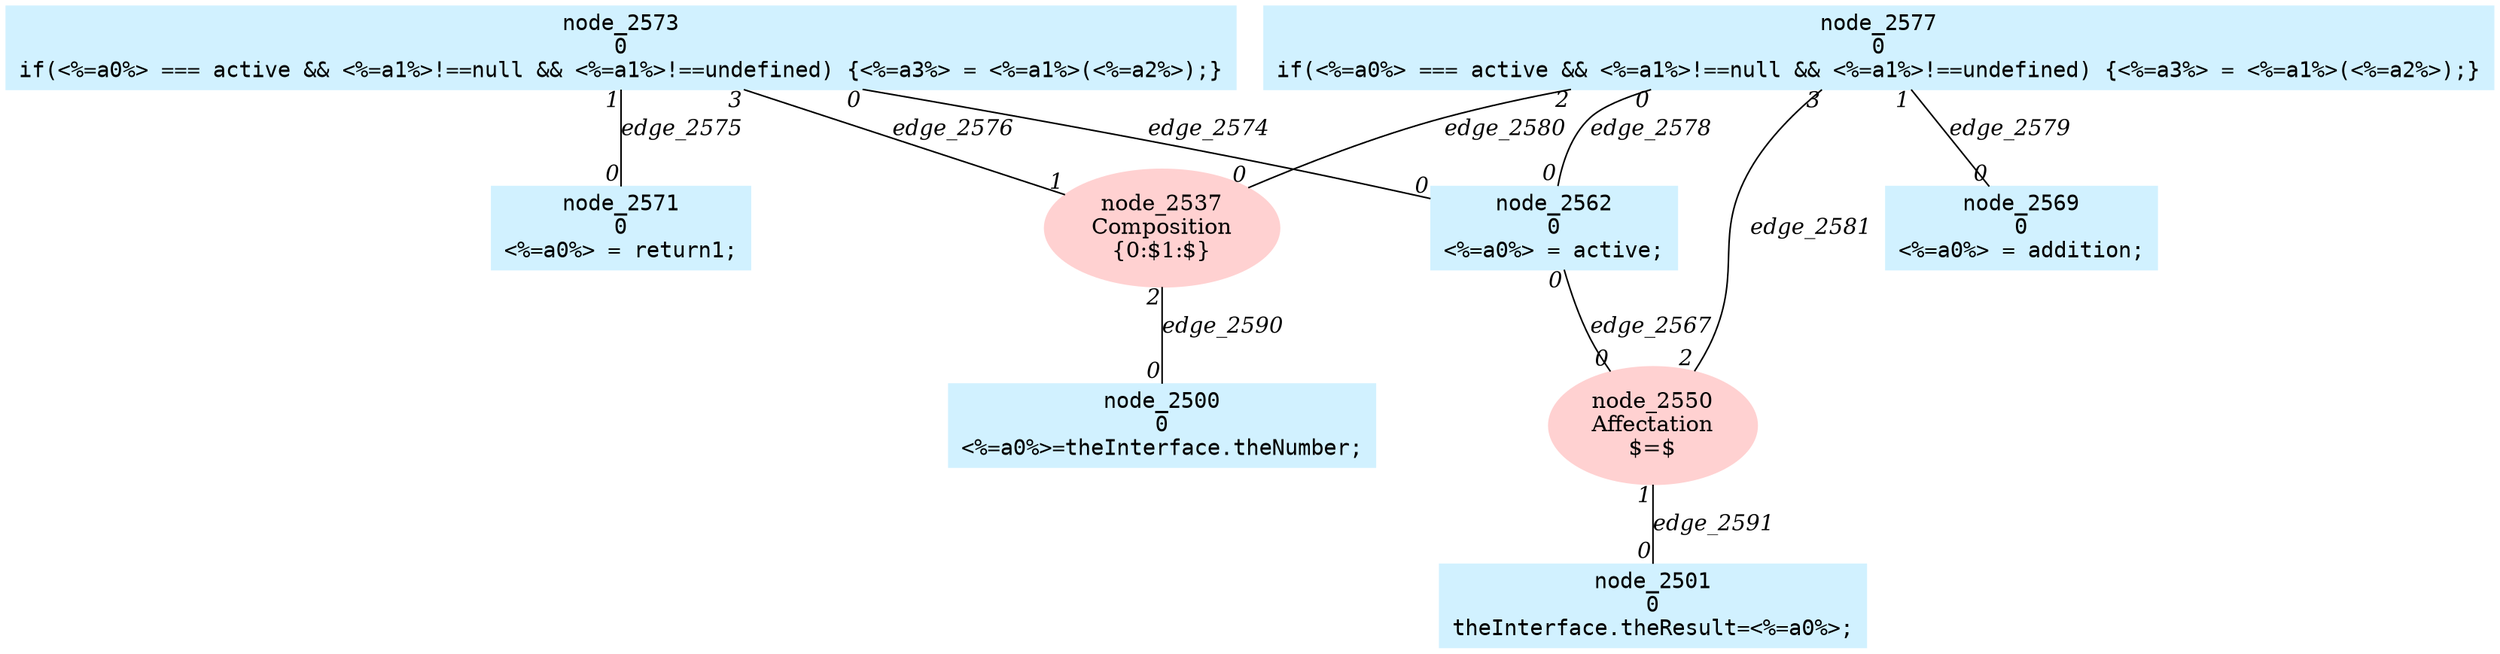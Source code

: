 digraph g{node_2537 [shape=ellipse, style=filled, color="#ffd1d1", label="node_2537
Composition
{0:$1:$}" ]
node_2550 [shape=ellipse, style=filled, color="#ffd1d1", label="node_2550
Affectation
$=$" ]
node_2500 [shape=box, style=filled, color="#d1f1ff", fontname="Courier", label="node_2500
0
<%=a0%>=theInterface.theNumber;
" ]
node_2501 [shape=box, style=filled, color="#d1f1ff", fontname="Courier", label="node_2501
0
theInterface.theResult=<%=a0%>;
" ]
node_2562 [shape=box, style=filled, color="#d1f1ff", fontname="Courier", label="node_2562
0
<%=a0%> = active;
" ]
node_2569 [shape=box, style=filled, color="#d1f1ff", fontname="Courier", label="node_2569
0
<%=a0%> = addition;
" ]
node_2571 [shape=box, style=filled, color="#d1f1ff", fontname="Courier", label="node_2571
0
<%=a0%> = return1;
" ]
node_2573 [shape=box, style=filled, color="#d1f1ff", fontname="Courier", label="node_2573
0
if(<%=a0%> === active && <%=a1%>!==null && <%=a1%>!==undefined) {<%=a3%> = <%=a1%>(<%=a2%>);}
" ]
node_2577 [shape=box, style=filled, color="#d1f1ff", fontname="Courier", label="node_2577
0
if(<%=a0%> === active && <%=a1%>!==null && <%=a1%>!==undefined) {<%=a3%> = <%=a1%>(<%=a2%>);}
" ]
node_2562 -> node_2550 [dir=none, arrowHead=none, fontname="Times-Italic", label="edge_2567",  headlabel="0", taillabel="0" ]
node_2573 -> node_2562 [dir=none, arrowHead=none, fontname="Times-Italic", label="edge_2574",  headlabel="0", taillabel="0" ]
node_2573 -> node_2571 [dir=none, arrowHead=none, fontname="Times-Italic", label="edge_2575",  headlabel="0", taillabel="1" ]
node_2573 -> node_2537 [dir=none, arrowHead=none, fontname="Times-Italic", label="edge_2576",  headlabel="1", taillabel="3" ]
node_2577 -> node_2562 [dir=none, arrowHead=none, fontname="Times-Italic", label="edge_2578",  headlabel="0", taillabel="0" ]
node_2577 -> node_2569 [dir=none, arrowHead=none, fontname="Times-Italic", label="edge_2579",  headlabel="0", taillabel="1" ]
node_2577 -> node_2537 [dir=none, arrowHead=none, fontname="Times-Italic", label="edge_2580",  headlabel="0", taillabel="2" ]
node_2577 -> node_2550 [dir=none, arrowHead=none, fontname="Times-Italic", label="edge_2581",  headlabel="2", taillabel="3" ]
node_2537 -> node_2500 [dir=none, arrowHead=none, fontname="Times-Italic", label="edge_2590",  headlabel="0", taillabel="2" ]
node_2550 -> node_2501 [dir=none, arrowHead=none, fontname="Times-Italic", label="edge_2591",  headlabel="0", taillabel="1" ]
}